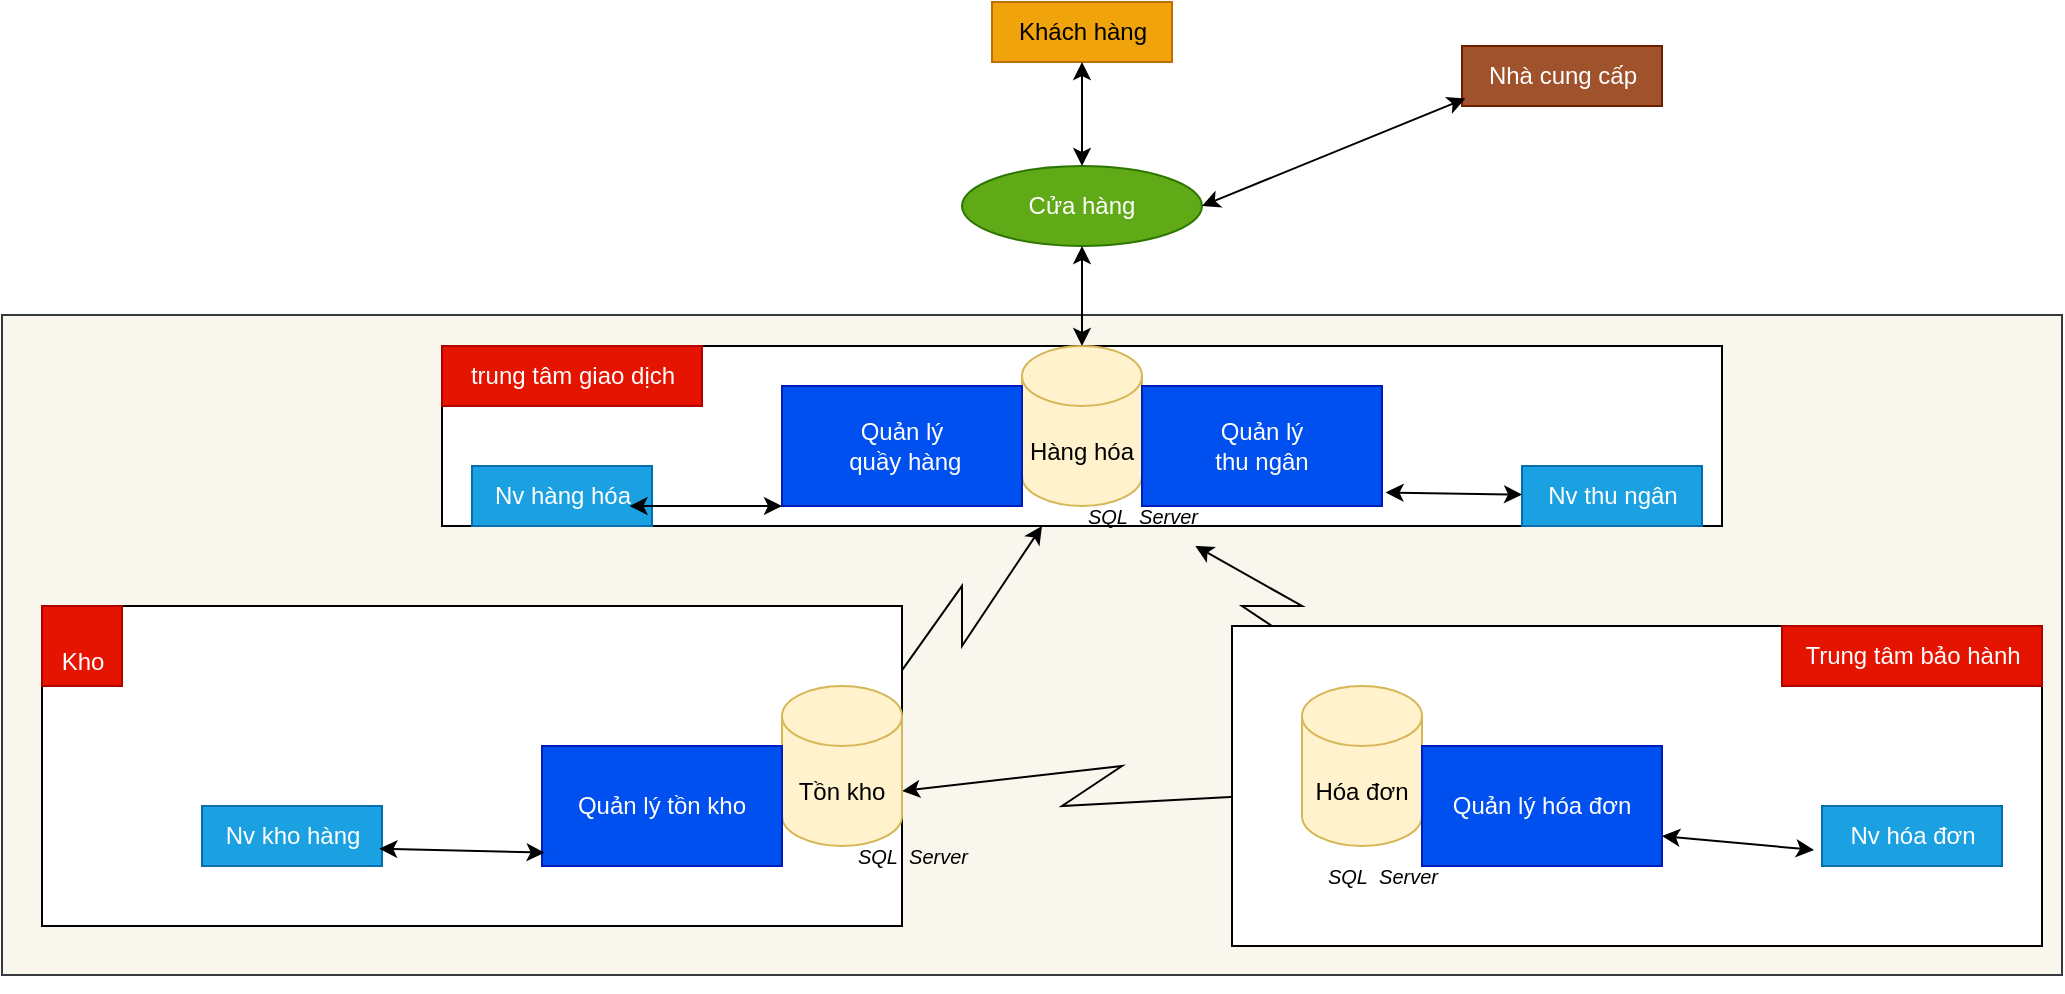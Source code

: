 <mxfile version="22.1.3" type="github">
  <diagram id="prtHgNgQTEPvFCAcTncT" name="Page-1">
    <mxGraphModel dx="2327" dy="809" grid="1" gridSize="10" guides="1" tooltips="1" connect="1" arrows="1" fold="1" page="1" pageScale="1" pageWidth="827" pageHeight="1169" math="0" shadow="0">
      <root>
        <mxCell id="0" />
        <mxCell id="1" parent="0" />
        <mxCell id="ap5buWDBSt_rhjx97Y5R-1" value="Khách hàng" style="text;html=1;align=center;verticalAlign=middle;resizable=0;points=[];autosize=1;strokeColor=#BD7000;fillColor=#f0a30a;fontColor=#000000;" vertex="1" parent="1">
          <mxGeometry x="245" y="98" width="90" height="30" as="geometry" />
        </mxCell>
        <mxCell id="ap5buWDBSt_rhjx97Y5R-2" value="Cửa hàng" style="ellipse;whiteSpace=wrap;html=1;fillColor=#60a917;strokeColor=#2D7600;fontColor=#ffffff;" vertex="1" parent="1">
          <mxGeometry x="230" y="180" width="120" height="40" as="geometry" />
        </mxCell>
        <mxCell id="ap5buWDBSt_rhjx97Y5R-3" style="edgeStyle=orthogonalEdgeStyle;rounded=0;orthogonalLoop=1;jettySize=auto;html=1;exitX=0.5;exitY=1;exitDx=0;exitDy=0;" edge="1" parent="1" source="ap5buWDBSt_rhjx97Y5R-2" target="ap5buWDBSt_rhjx97Y5R-2">
          <mxGeometry relative="1" as="geometry" />
        </mxCell>
        <mxCell id="ap5buWDBSt_rhjx97Y5R-6" value="" style="endArrow=classic;startArrow=classic;html=1;rounded=0;exitX=0.5;exitY=0;exitDx=0;exitDy=0;" edge="1" parent="1" source="ap5buWDBSt_rhjx97Y5R-2" target="ap5buWDBSt_rhjx97Y5R-1">
          <mxGeometry width="50" height="50" relative="1" as="geometry">
            <mxPoint x="320" y="370" as="sourcePoint" />
            <mxPoint x="370" y="320" as="targetPoint" />
          </mxGeometry>
        </mxCell>
        <mxCell id="ap5buWDBSt_rhjx97Y5R-7" value="Nhà cung cấp" style="text;html=1;align=center;verticalAlign=middle;resizable=0;points=[];autosize=1;strokeColor=#6D1F00;fillColor=#a0522d;fontColor=#ffffff;" vertex="1" parent="1">
          <mxGeometry x="480" y="120" width="100" height="30" as="geometry" />
        </mxCell>
        <mxCell id="ap5buWDBSt_rhjx97Y5R-8" value="" style="endArrow=classic;startArrow=classic;html=1;rounded=0;entryX=0.017;entryY=0.875;entryDx=0;entryDy=0;entryPerimeter=0;exitX=1;exitY=0.5;exitDx=0;exitDy=0;" edge="1" parent="1" source="ap5buWDBSt_rhjx97Y5R-2" target="ap5buWDBSt_rhjx97Y5R-7">
          <mxGeometry width="50" height="50" relative="1" as="geometry">
            <mxPoint x="320" y="370" as="sourcePoint" />
            <mxPoint x="370" y="320" as="targetPoint" />
          </mxGeometry>
        </mxCell>
        <mxCell id="ap5buWDBSt_rhjx97Y5R-54" value="" style="rounded=0;whiteSpace=wrap;html=1;fillColor=#f9f7ed;strokeColor=#36393d;" vertex="1" parent="1">
          <mxGeometry x="-250" y="254.5" width="1030" height="330" as="geometry" />
        </mxCell>
        <mxCell id="ap5buWDBSt_rhjx97Y5R-63" value="" style="endArrow=classic;startArrow=classic;html=1;rounded=0;entryX=0.5;entryY=0;entryDx=0;entryDy=0;entryPerimeter=0;" edge="1" parent="1">
          <mxGeometry width="50" height="50" relative="1" as="geometry">
            <mxPoint x="346.667" y="370" as="sourcePoint" />
            <mxPoint x="430" y="440" as="targetPoint" />
            <Array as="points">
              <mxPoint x="400" y="400" />
              <mxPoint x="370" y="400" />
            </Array>
          </mxGeometry>
        </mxCell>
        <mxCell id="ap5buWDBSt_rhjx97Y5R-64" value="" style="endArrow=classic;startArrow=classic;html=1;rounded=0;exitX=0.855;exitY=0;exitDx=0;exitDy=4.35;exitPerimeter=0;" edge="1" parent="1">
          <mxGeometry width="50" height="50" relative="1" as="geometry">
            <mxPoint x="191.3" y="444.35" as="sourcePoint" />
            <mxPoint x="270" y="360" as="targetPoint" />
            <Array as="points">
              <mxPoint x="230" y="390" />
              <mxPoint x="230" y="420" />
            </Array>
          </mxGeometry>
        </mxCell>
        <mxCell id="ap5buWDBSt_rhjx97Y5R-65" value="" style="endArrow=classic;startArrow=classic;html=1;rounded=0;exitX=1;exitY=0;exitDx=0;exitDy=52.5;exitPerimeter=0;" edge="1" parent="1">
          <mxGeometry width="50" height="50" relative="1" as="geometry">
            <mxPoint x="200" y="492.5" as="sourcePoint" />
            <mxPoint x="410" y="493" as="targetPoint" />
            <Array as="points">
              <mxPoint x="310" y="480" />
              <mxPoint x="280" y="500" />
            </Array>
          </mxGeometry>
        </mxCell>
        <mxCell id="ap5buWDBSt_rhjx97Y5R-67" value="" style="rounded=0;whiteSpace=wrap;html=1;" vertex="1" parent="1">
          <mxGeometry x="-230" y="400" width="430" height="160" as="geometry" />
        </mxCell>
        <mxCell id="ap5buWDBSt_rhjx97Y5R-68" value="Tồn kho" style="shape=cylinder3;whiteSpace=wrap;html=1;boundedLbl=1;backgroundOutline=1;size=15;fillColor=#fff2cc;strokeColor=#d6b656;" vertex="1" parent="1">
          <mxGeometry x="140" y="440" width="60" height="80" as="geometry" />
        </mxCell>
        <mxCell id="ap5buWDBSt_rhjx97Y5R-69" value="Quản lý tồn kho" style="rounded=0;whiteSpace=wrap;html=1;fillColor=#0050ef;strokeColor=#001DBC;fontColor=#ffffff;" vertex="1" parent="1">
          <mxGeometry x="20" y="470" width="120" height="60" as="geometry" />
        </mxCell>
        <mxCell id="ap5buWDBSt_rhjx97Y5R-70" value="&lt;font style=&quot;font-size: 10px;&quot;&gt;&lt;i&gt;SQL&amp;nbsp; Server&lt;/i&gt;&lt;/font&gt;" style="text;html=1;align=center;verticalAlign=middle;resizable=0;points=[];autosize=1;strokeColor=none;fillColor=none;" vertex="1" parent="1">
          <mxGeometry x="165" y="510" width="80" height="30" as="geometry" />
        </mxCell>
        <mxCell id="ap5buWDBSt_rhjx97Y5R-71" value="Nv kho hàng" style="text;html=1;align=center;verticalAlign=middle;resizable=0;points=[];autosize=1;strokeColor=#006EAF;fillColor=#1ba1e2;fontColor=#ffffff;" vertex="1" parent="1">
          <mxGeometry x="-150" y="500" width="90" height="30" as="geometry" />
        </mxCell>
        <mxCell id="ap5buWDBSt_rhjx97Y5R-72" value="" style="endArrow=classic;startArrow=classic;html=1;rounded=0;exitX=0.985;exitY=0.711;exitDx=0;exitDy=0;exitPerimeter=0;entryX=0.011;entryY=0.889;entryDx=0;entryDy=0;entryPerimeter=0;" edge="1" parent="1" source="ap5buWDBSt_rhjx97Y5R-71" target="ap5buWDBSt_rhjx97Y5R-69">
          <mxGeometry width="50" height="50" relative="1" as="geometry">
            <mxPoint x="-30" y="430" as="sourcePoint" />
            <mxPoint x="20" y="380" as="targetPoint" />
          </mxGeometry>
        </mxCell>
        <mxCell id="ap5buWDBSt_rhjx97Y5R-73" value="&lt;br&gt;Kho" style="text;html=1;align=center;verticalAlign=middle;resizable=0;points=[];autosize=1;strokeColor=#B20000;fillColor=#e51400;fontColor=#ffffff;" vertex="1" parent="1">
          <mxGeometry x="-230" y="400" width="40" height="40" as="geometry" />
        </mxCell>
        <mxCell id="ap5buWDBSt_rhjx97Y5R-74" value="" style="rounded=0;whiteSpace=wrap;html=1;" vertex="1" parent="1">
          <mxGeometry x="365" y="410" width="405" height="160" as="geometry" />
        </mxCell>
        <mxCell id="ap5buWDBSt_rhjx97Y5R-75" value="Hóa đơn" style="shape=cylinder3;whiteSpace=wrap;html=1;boundedLbl=1;backgroundOutline=1;size=15;fillColor=#fff2cc;strokeColor=#d6b656;" vertex="1" parent="1">
          <mxGeometry x="400" y="440" width="60" height="80" as="geometry" />
        </mxCell>
        <mxCell id="ap5buWDBSt_rhjx97Y5R-76" value="Quản lý hóa đơn" style="rounded=0;whiteSpace=wrap;html=1;fillColor=#0050ef;strokeColor=#001DBC;fontColor=#ffffff;" vertex="1" parent="1">
          <mxGeometry x="460" y="470" width="120" height="60" as="geometry" />
        </mxCell>
        <mxCell id="ap5buWDBSt_rhjx97Y5R-77" value="&lt;font style=&quot;font-size: 10px;&quot;&gt;&lt;i&gt;SQL&amp;nbsp; Server&lt;/i&gt;&lt;/font&gt;" style="text;html=1;align=center;verticalAlign=middle;resizable=0;points=[];autosize=1;strokeColor=none;fillColor=none;" vertex="1" parent="1">
          <mxGeometry x="400" y="520" width="80" height="30" as="geometry" />
        </mxCell>
        <mxCell id="ap5buWDBSt_rhjx97Y5R-78" value="Nv hóa đơn" style="text;html=1;align=center;verticalAlign=middle;resizable=0;points=[];autosize=1;strokeColor=#006EAF;fillColor=#1ba1e2;fontColor=#ffffff;" vertex="1" parent="1">
          <mxGeometry x="660" y="500" width="90" height="30" as="geometry" />
        </mxCell>
        <mxCell id="ap5buWDBSt_rhjx97Y5R-79" value="" style="endArrow=classic;startArrow=classic;html=1;rounded=0;entryX=-0.044;entryY=0.733;entryDx=0;entryDy=0;entryPerimeter=0;exitX=1;exitY=0.75;exitDx=0;exitDy=0;" edge="1" parent="1" source="ap5buWDBSt_rhjx97Y5R-76" target="ap5buWDBSt_rhjx97Y5R-78">
          <mxGeometry width="50" height="50" relative="1" as="geometry">
            <mxPoint x="600" y="540" as="sourcePoint" />
            <mxPoint x="650" y="490" as="targetPoint" />
          </mxGeometry>
        </mxCell>
        <mxCell id="ap5buWDBSt_rhjx97Y5R-80" value="Trung tâm bảo hành" style="text;html=1;align=center;verticalAlign=middle;resizable=0;points=[];autosize=1;strokeColor=#B20000;fillColor=#e51400;fontColor=#ffffff;" vertex="1" parent="1">
          <mxGeometry x="640" y="410" width="130" height="30" as="geometry" />
        </mxCell>
        <mxCell id="ap5buWDBSt_rhjx97Y5R-81" style="edgeStyle=orthogonalEdgeStyle;rounded=0;orthogonalLoop=1;jettySize=auto;html=1;exitX=0.5;exitY=1;exitDx=0;exitDy=0;" edge="1" parent="1" source="ap5buWDBSt_rhjx97Y5R-54" target="ap5buWDBSt_rhjx97Y5R-54">
          <mxGeometry relative="1" as="geometry" />
        </mxCell>
        <mxCell id="ap5buWDBSt_rhjx97Y5R-83" value="" style="rounded=0;whiteSpace=wrap;html=1;" vertex="1" parent="1">
          <mxGeometry x="-30" y="270" width="640" height="90" as="geometry" />
        </mxCell>
        <mxCell id="ap5buWDBSt_rhjx97Y5R-84" value="Hàng hóa" style="shape=cylinder3;whiteSpace=wrap;html=1;boundedLbl=1;backgroundOutline=1;size=15;fillColor=#fff2cc;strokeColor=#d6b656;" vertex="1" parent="1">
          <mxGeometry x="260" y="270" width="60" height="80" as="geometry" />
        </mxCell>
        <mxCell id="ap5buWDBSt_rhjx97Y5R-85" value="Quản lý&lt;br&gt;&amp;nbsp;quầy hàng" style="rounded=0;whiteSpace=wrap;html=1;fillColor=#0050ef;strokeColor=#001DBC;fontColor=#ffffff;" vertex="1" parent="1">
          <mxGeometry x="140" y="290" width="120" height="60" as="geometry" />
        </mxCell>
        <mxCell id="ap5buWDBSt_rhjx97Y5R-86" value="Quản lý &lt;br&gt;thu ngân" style="rounded=0;whiteSpace=wrap;html=1;fillColor=#0050ef;strokeColor=#001DBC;fontColor=#ffffff;" vertex="1" parent="1">
          <mxGeometry x="320" y="290" width="120" height="60" as="geometry" />
        </mxCell>
        <mxCell id="ap5buWDBSt_rhjx97Y5R-87" value="&lt;font style=&quot;font-size: 10px;&quot;&gt;&lt;i&gt;SQL&amp;nbsp; Server&lt;/i&gt;&lt;/font&gt;" style="text;html=1;align=center;verticalAlign=middle;resizable=0;points=[];autosize=1;strokeColor=none;fillColor=none;" vertex="1" parent="1">
          <mxGeometry x="280" y="340" width="80" height="30" as="geometry" />
        </mxCell>
        <mxCell id="ap5buWDBSt_rhjx97Y5R-88" value="Nv hàng hóa" style="text;html=1;align=center;verticalAlign=middle;resizable=0;points=[];autosize=1;strokeColor=#006EAF;fillColor=#1ba1e2;fontColor=#ffffff;" vertex="1" parent="1">
          <mxGeometry x="-15" y="330" width="90" height="30" as="geometry" />
        </mxCell>
        <mxCell id="ap5buWDBSt_rhjx97Y5R-89" value="" style="endArrow=classic;startArrow=classic;html=1;rounded=0;exitX=0.875;exitY=0.667;exitDx=0;exitDy=0;exitPerimeter=0;entryX=0;entryY=1;entryDx=0;entryDy=0;" edge="1" parent="1" source="ap5buWDBSt_rhjx97Y5R-88" target="ap5buWDBSt_rhjx97Y5R-85">
          <mxGeometry width="50" height="50" relative="1" as="geometry">
            <mxPoint x="70" y="380" as="sourcePoint" />
            <mxPoint x="120" y="330" as="targetPoint" />
          </mxGeometry>
        </mxCell>
        <mxCell id="ap5buWDBSt_rhjx97Y5R-90" value="Nv thu ngân" style="text;html=1;align=center;verticalAlign=middle;resizable=0;points=[];autosize=1;strokeColor=#006EAF;fillColor=#1ba1e2;fontColor=#ffffff;" vertex="1" parent="1">
          <mxGeometry x="510" y="330" width="90" height="30" as="geometry" />
        </mxCell>
        <mxCell id="ap5buWDBSt_rhjx97Y5R-91" value="" style="endArrow=classic;startArrow=classic;html=1;rounded=0;exitX=1.015;exitY=0.887;exitDx=0;exitDy=0;exitPerimeter=0;" edge="1" parent="1" source="ap5buWDBSt_rhjx97Y5R-86" target="ap5buWDBSt_rhjx97Y5R-90">
          <mxGeometry width="50" height="50" relative="1" as="geometry">
            <mxPoint x="440" y="390" as="sourcePoint" />
            <mxPoint x="490" y="340" as="targetPoint" />
          </mxGeometry>
        </mxCell>
        <mxCell id="ap5buWDBSt_rhjx97Y5R-92" value="" style="endArrow=classic;startArrow=classic;html=1;rounded=0;exitX=0.5;exitY=0;exitDx=0;exitDy=0;exitPerimeter=0;entryX=0.5;entryY=1;entryDx=0;entryDy=0;" edge="1" parent="1" source="ap5buWDBSt_rhjx97Y5R-84" target="ap5buWDBSt_rhjx97Y5R-2">
          <mxGeometry width="50" height="50" relative="1" as="geometry">
            <mxPoint x="320" y="280" as="sourcePoint" />
            <mxPoint x="370" y="230" as="targetPoint" />
          </mxGeometry>
        </mxCell>
        <mxCell id="ap5buWDBSt_rhjx97Y5R-93" value="trung tâm giao dịch" style="text;html=1;align=center;verticalAlign=middle;resizable=0;points=[];autosize=1;strokeColor=#B20000;fillColor=#e51400;fontColor=#ffffff;" vertex="1" parent="1">
          <mxGeometry x="-30" y="270" width="130" height="30" as="geometry" />
        </mxCell>
      </root>
    </mxGraphModel>
  </diagram>
</mxfile>
